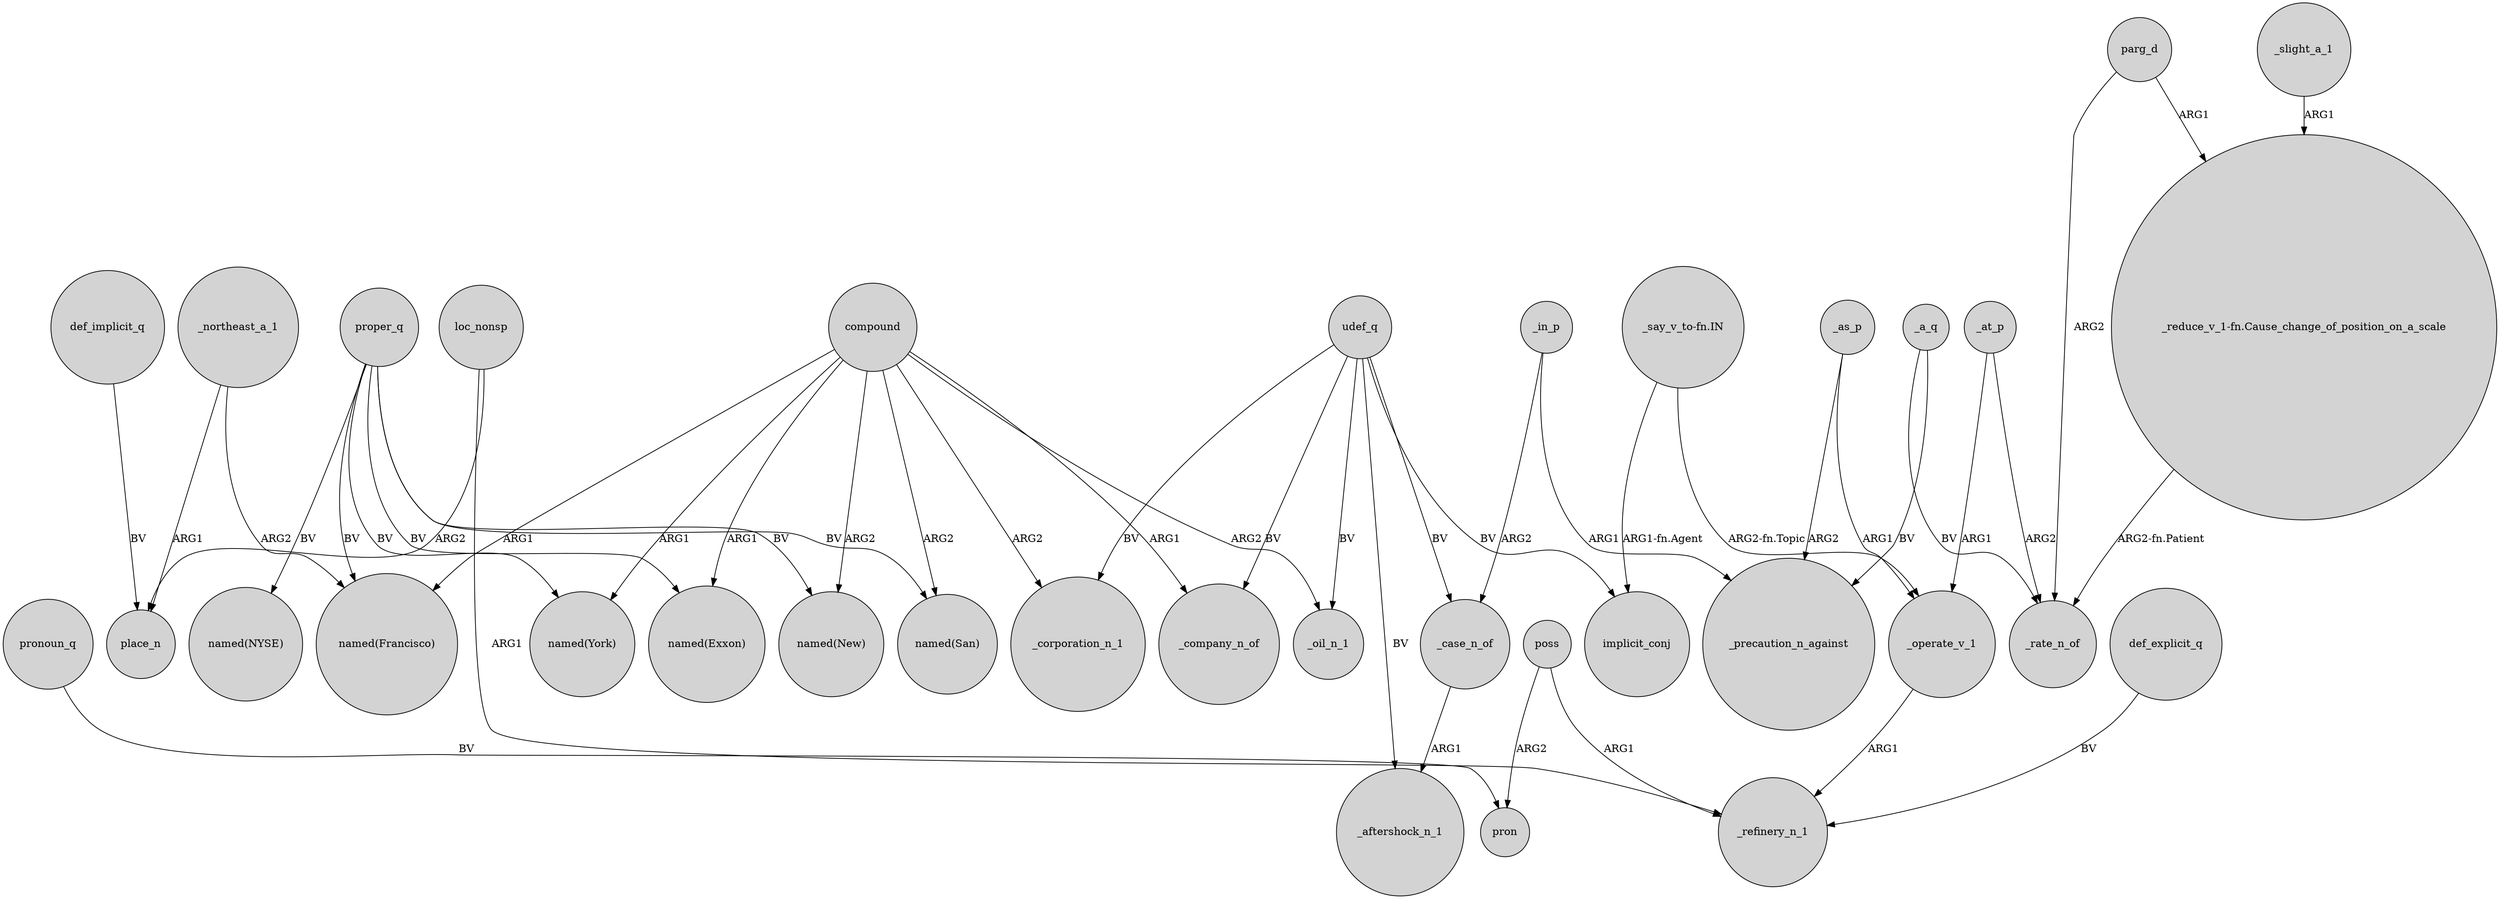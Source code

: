 digraph {
	node [shape=circle style=filled]
	_operate_v_1 -> _refinery_n_1 [label=ARG1]
	compound -> "named(New)" [label=ARG2]
	_case_n_of -> _aftershock_n_1 [label=ARG1]
	poss -> pron [label=ARG2]
	_northeast_a_1 -> place_n [label=ARG1]
	proper_q -> "named(Francisco)" [label=BV]
	_at_p -> _rate_n_of [label=ARG2]
	compound -> "named(San)" [label=ARG2]
	_in_p -> _precaution_n_against [label=ARG1]
	proper_q -> "named(New)" [label=BV]
	proper_q -> "named(Exxon)" [label=BV]
	loc_nonsp -> _refinery_n_1 [label=ARG1]
	compound -> _corporation_n_1 [label=ARG2]
	_northeast_a_1 -> "named(Francisco)" [label=ARG2]
	_at_p -> _operate_v_1 [label=ARG1]
	def_implicit_q -> place_n [label=BV]
	"_reduce_v_1-fn.Cause_change_of_position_on_a_scale" -> _rate_n_of [label="ARG2-fn.Patient"]
	_a_q -> _rate_n_of [label=BV]
	udef_q -> _aftershock_n_1 [label=BV]
	udef_q -> implicit_conj [label=BV]
	_a_q -> _precaution_n_against [label=BV]
	proper_q -> "named(NYSE)" [label=BV]
	poss -> _refinery_n_1 [label=ARG1]
	compound -> _company_n_of [label=ARG1]
	compound -> _oil_n_1 [label=ARG2]
	udef_q -> _corporation_n_1 [label=BV]
	pronoun_q -> pron [label=BV]
	compound -> "named(York)" [label=ARG1]
	"_say_v_to-fn.IN" -> _operate_v_1 [label="ARG2-fn.Topic"]
	compound -> "named(Francisco)" [label=ARG1]
	compound -> "named(Exxon)" [label=ARG1]
	udef_q -> _oil_n_1 [label=BV]
	_as_p -> _precaution_n_against [label=ARG2]
	_in_p -> _case_n_of [label=ARG2]
	loc_nonsp -> place_n [label=ARG2]
	def_explicit_q -> _refinery_n_1 [label=BV]
	proper_q -> "named(San)" [label=BV]
	udef_q -> _case_n_of [label=BV]
	udef_q -> _company_n_of [label=BV]
	_slight_a_1 -> "_reduce_v_1-fn.Cause_change_of_position_on_a_scale" [label=ARG1]
	proper_q -> "named(York)" [label=BV]
	parg_d -> "_reduce_v_1-fn.Cause_change_of_position_on_a_scale" [label=ARG1]
	_as_p -> _operate_v_1 [label=ARG1]
	parg_d -> _rate_n_of [label=ARG2]
	"_say_v_to-fn.IN" -> implicit_conj [label="ARG1-fn.Agent"]
}
